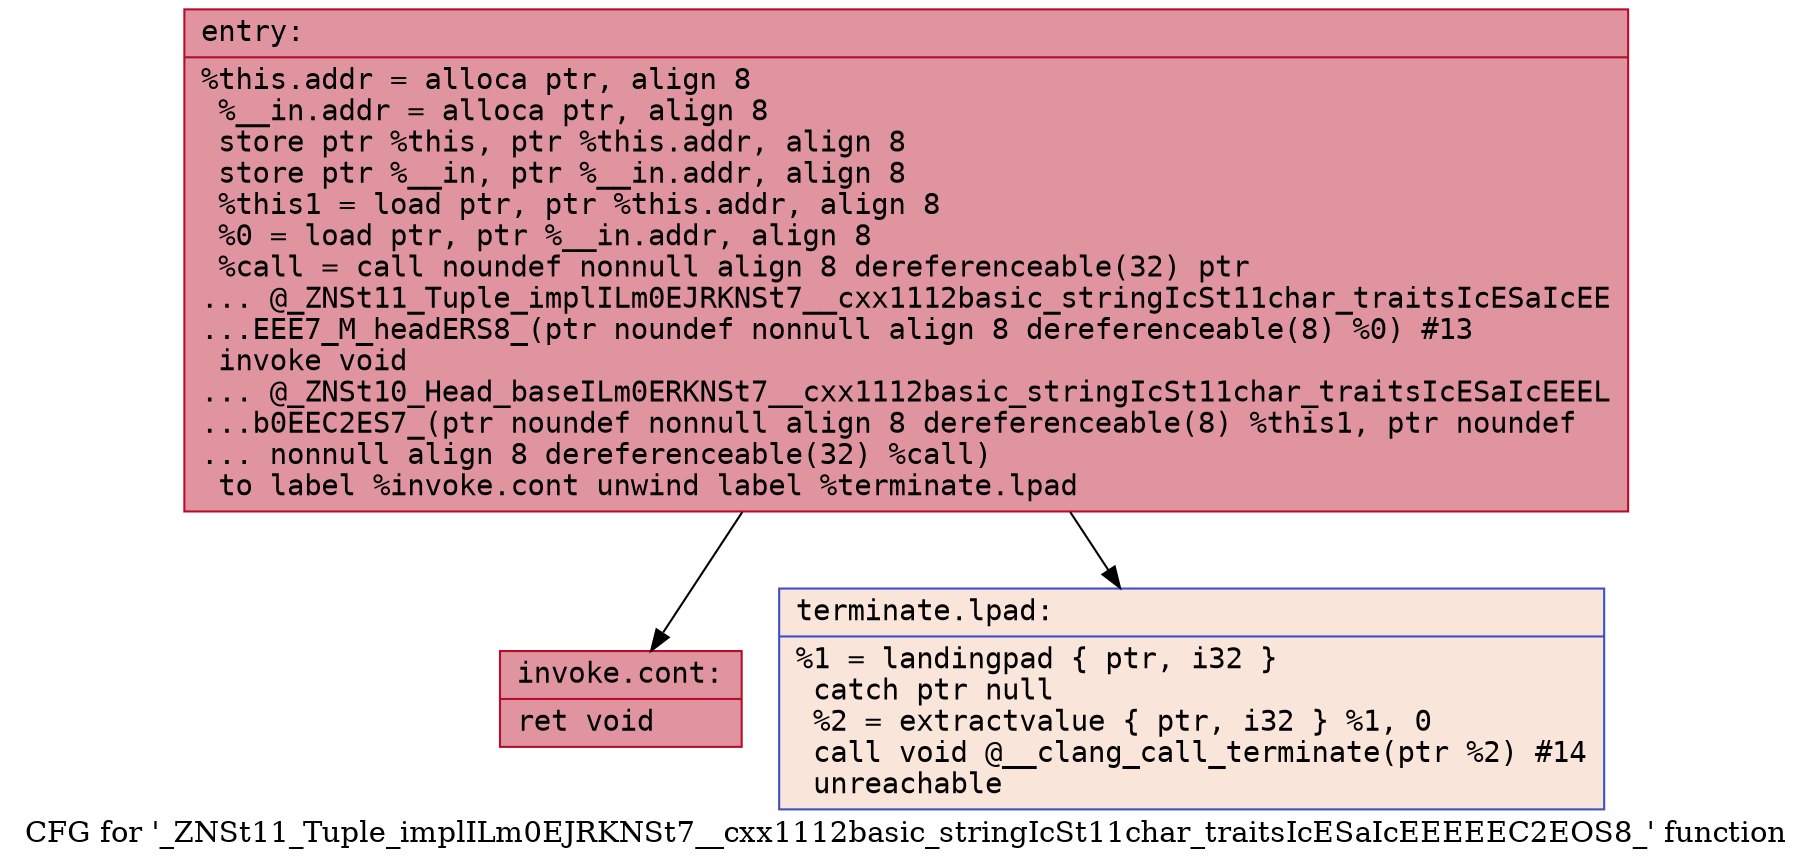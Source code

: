 digraph "CFG for '_ZNSt11_Tuple_implILm0EJRKNSt7__cxx1112basic_stringIcSt11char_traitsIcESaIcEEEEEC2EOS8_' function" {
	label="CFG for '_ZNSt11_Tuple_implILm0EJRKNSt7__cxx1112basic_stringIcSt11char_traitsIcESaIcEEEEEC2EOS8_' function";

	Node0x55ee2723b6d0 [shape=record,color="#b70d28ff", style=filled, fillcolor="#b70d2870" fontname="Courier",label="{entry:\l|  %this.addr = alloca ptr, align 8\l  %__in.addr = alloca ptr, align 8\l  store ptr %this, ptr %this.addr, align 8\l  store ptr %__in, ptr %__in.addr, align 8\l  %this1 = load ptr, ptr %this.addr, align 8\l  %0 = load ptr, ptr %__in.addr, align 8\l  %call = call noundef nonnull align 8 dereferenceable(32) ptr\l... @_ZNSt11_Tuple_implILm0EJRKNSt7__cxx1112basic_stringIcSt11char_traitsIcESaIcEE\l...EEE7_M_headERS8_(ptr noundef nonnull align 8 dereferenceable(8) %0) #13\l  invoke void\l... @_ZNSt10_Head_baseILm0ERKNSt7__cxx1112basic_stringIcSt11char_traitsIcESaIcEEEL\l...b0EEC2ES7_(ptr noundef nonnull align 8 dereferenceable(8) %this1, ptr noundef\l... nonnull align 8 dereferenceable(32) %call)\l          to label %invoke.cont unwind label %terminate.lpad\l}"];
	Node0x55ee2723b6d0 -> Node0x55ee2723bc70[tooltip="entry -> invoke.cont\nProbability 100.00%" ];
	Node0x55ee2723b6d0 -> Node0x55ee2723bcf0[tooltip="entry -> terminate.lpad\nProbability 0.00%" ];
	Node0x55ee2723bc70 [shape=record,color="#b70d28ff", style=filled, fillcolor="#b70d2870" fontname="Courier",label="{invoke.cont:\l|  ret void\l}"];
	Node0x55ee2723bcf0 [shape=record,color="#3d50c3ff", style=filled, fillcolor="#f4c5ad70" fontname="Courier",label="{terminate.lpad:\l|  %1 = landingpad \{ ptr, i32 \}\l          catch ptr null\l  %2 = extractvalue \{ ptr, i32 \} %1, 0\l  call void @__clang_call_terminate(ptr %2) #14\l  unreachable\l}"];
}
